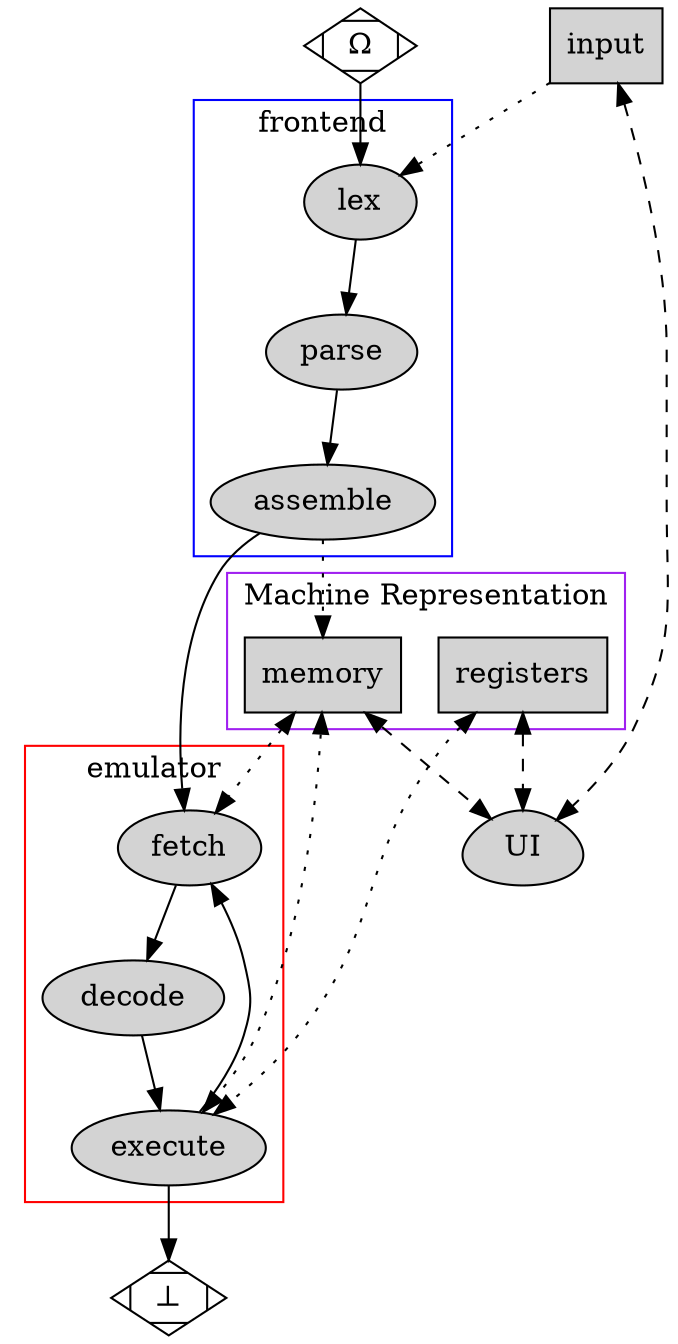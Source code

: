 digraph G {
    start [label="Ω" shape=Mdiamond];
    stop [label="⊥" shape=Mdiamond];

    input [shape=rectangle style=filled];
    input -> UI [style=dashed dir=both];

    subgraph cluster_0 {
        node [style=filled];
        lex -> parse -> assemble;
        label = "frontend";
        color = blue;
    };

    input -> lex [style=dotted];

    subgraph cluster_1 {
        node [style=filled];

        fetch -> decode -> execute;
        label = "emulator";
        color=red;
    };

    subgraph cluster_2 {
        node [style=filled shape=rectangle];
        memory;
        registers;

        label = "Machine Representation";
        color=purple;
    } -> UI [style=dashed dir=both];

    UI [shape=egg style=filled];

    assemble -> fetch;
    execute -> fetch;

    assemble -> memory [style=dotted];
    memory -> execute [style=dotted dir=both];
    registers -> execute [style=dotted dir=both];
    memory -> fetch [style=dotted dir=both];

    start -> lex;
    execute -> stop;
}
